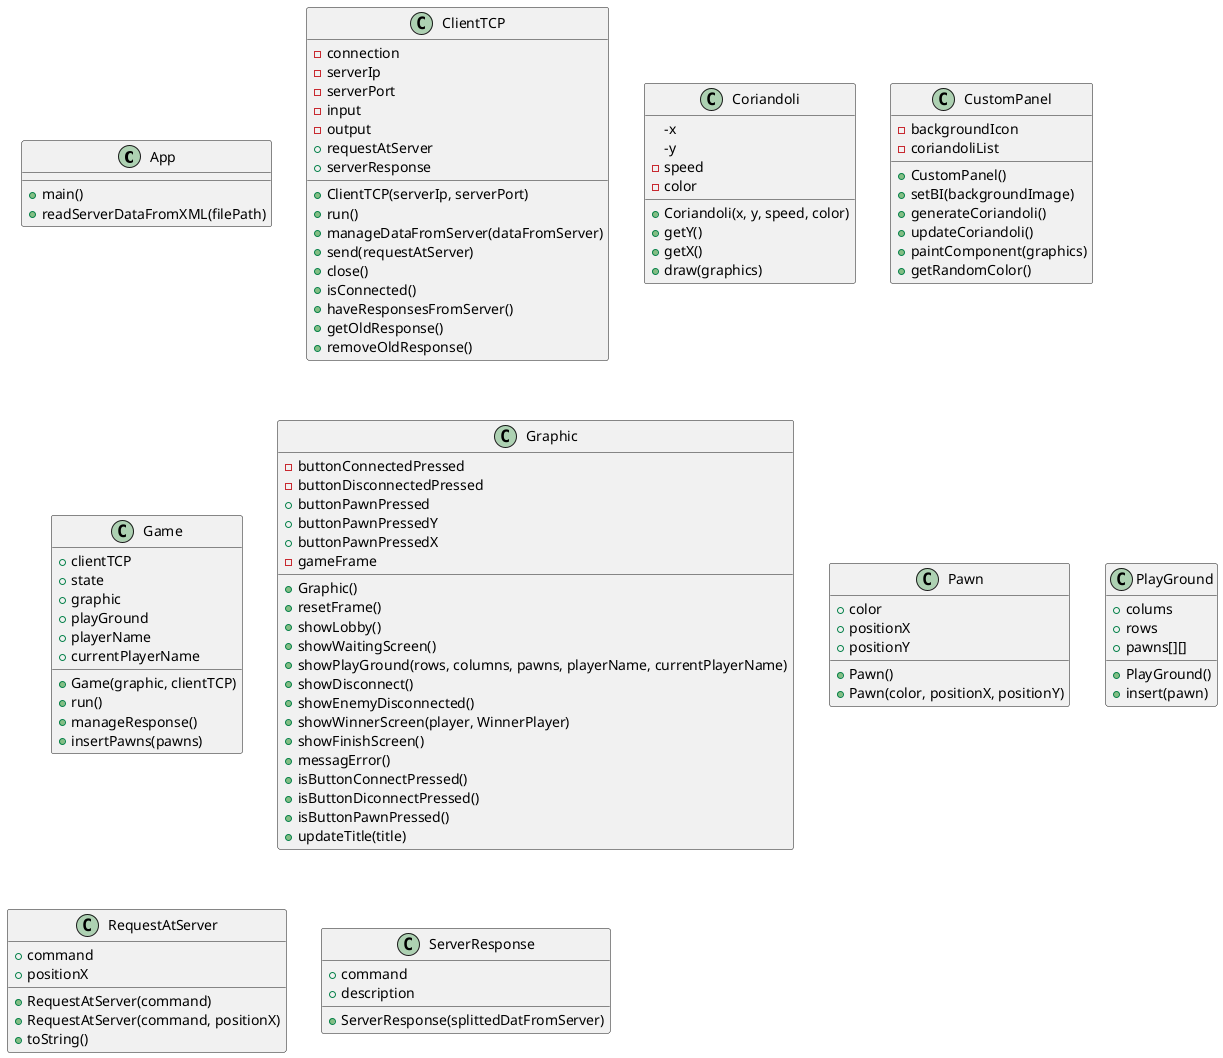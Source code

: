 @startuml Forza 4
Class "App" {
    +main()
    +readServerDataFromXML(filePath)
}

Class "ClientTCP" {
    +ClientTCP(serverIp, serverPort)
    +run()
    +manageDataFromServer(dataFromServer)
    +send(requestAtServer)
    +close()
    +isConnected()
    +haveResponsesFromServer()
    +getOldResponse()
    +removeOldResponse()

    -connection
    -serverIp
    -serverPort
    -input
    -output
    +requestAtServer
    +serverResponse
}

Class "Coriandoli" {
    +Coriandoli(x, y, speed, color)
    +getY()
    +getX()
    +draw(graphics)

    -x
    -y
    -speed
    -color
}

Class "CustomPanel" {
    +CustomPanel()
    +setBI(backgroundImage)
    +generateCoriandoli()
    +updateCoriandoli()
    +paintComponent(graphics)
    +getRandomColor()

    -backgroundIcon
    -coriandoliList
}

Class "Game" {
    +Game(graphic, clientTCP)
    +run()
    +manageResponse()
    +insertPawns(pawns)

    +clientTCP
    +state
    +graphic
    +playGround
    +playerName
    +currentPlayerName
}

Class "Graphic" {
    +Graphic()
    +resetFrame()
    +showLobby()
    +showWaitingScreen()
    +showPlayGround(rows, columns, pawns, playerName, currentPlayerName)
    +showDisconnect()
    +showEnemyDisconnected()
    +showWinnerScreen(player, WinnerPlayer)
    +showFinishScreen()
    +messagError()
    +isButtonConnectPressed()
    +isButtonDiconnectPressed()
    +isButtonPawnPressed()
    +updateTitle(title)

    -buttonConnectedPressed
    -buttonDisconnectedPressed
    +buttonPawnPressed
    +buttonPawnPressedY
    +buttonPawnPressedX
    -gameFrame
}

Class "Pawn" {
    +Pawn()
    +Pawn(color, positionX, positionY)

    +color
    +positionX
    +positionY
}

Class "PlayGround" {
    +PlayGround()
    +insert(pawn)

    +colums
    +rows
    +pawns[][]
}

Class "RequestAtServer" {
    +RequestAtServer(command)
    +RequestAtServer(command, positionX)
    +toString()

    +command
    +positionX
}

Class "ServerResponse" {
    +ServerResponse(splittedDatFromServer)

    +command
    +description
}
@enduml